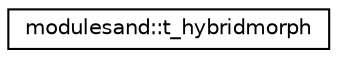 digraph "Graphical Class Hierarchy"
{
 // LATEX_PDF_SIZE
  edge [fontname="Helvetica",fontsize="10",labelfontname="Helvetica",labelfontsize="10"];
  node [fontname="Helvetica",fontsize="10",shape=record];
  rankdir="LR";
  Node0 [label="modulesand::t_hybridmorph",height=0.2,width=0.4,color="black", fillcolor="white", style="filled",URL="$structmodulesand_1_1t__hybridmorph.html",tooltip=" "];
}
